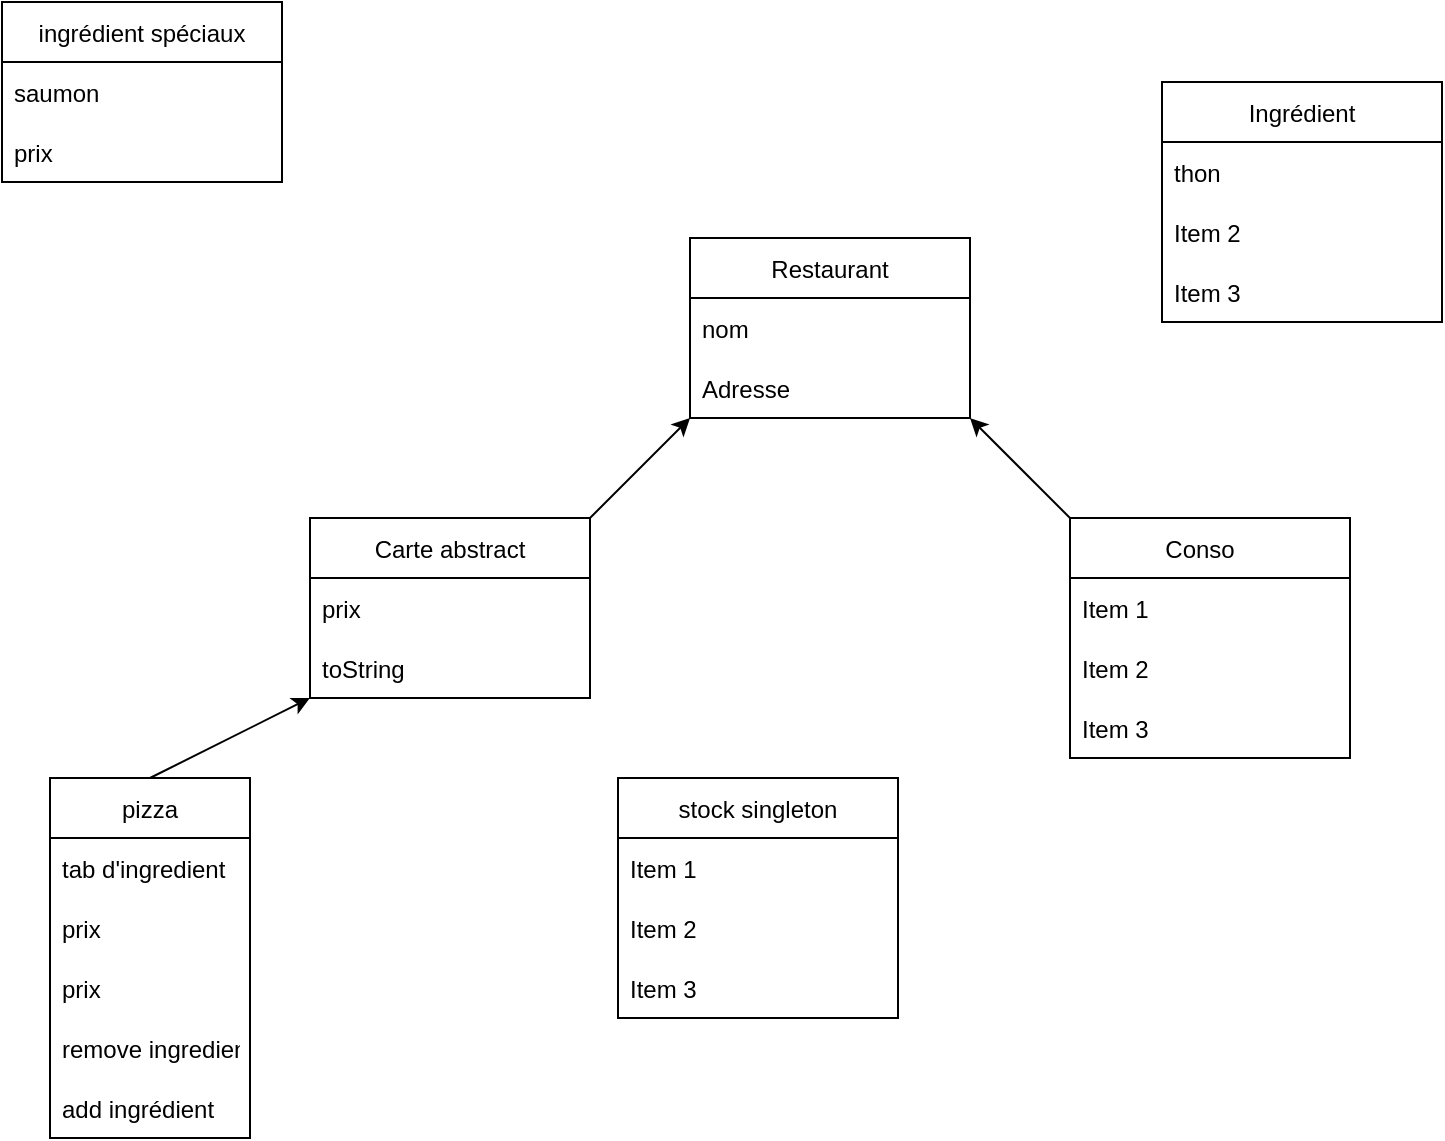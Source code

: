 <mxfile version="15.5.9" type="github">
  <diagram id="dnz7NC4ELnkSmJKeZdVx" name="Page-1">
    <mxGraphModel dx="1298" dy="728" grid="1" gridSize="10" guides="1" tooltips="1" connect="1" arrows="1" fold="1" page="1" pageScale="1" pageWidth="827" pageHeight="1169" math="0" shadow="0">
      <root>
        <mxCell id="0" />
        <mxCell id="1" parent="0" />
        <mxCell id="WwSt3Vy9eHyf2EimnQ9j-1" value="Restaurant" style="swimlane;fontStyle=0;childLayout=stackLayout;horizontal=1;startSize=30;horizontalStack=0;resizeParent=1;resizeParentMax=0;resizeLast=0;collapsible=1;marginBottom=0;" parent="1" vertex="1">
          <mxGeometry x="364" y="118" width="140" height="90" as="geometry" />
        </mxCell>
        <mxCell id="WwSt3Vy9eHyf2EimnQ9j-2" value="nom" style="text;strokeColor=none;fillColor=none;align=left;verticalAlign=middle;spacingLeft=4;spacingRight=4;overflow=hidden;points=[[0,0.5],[1,0.5]];portConstraint=eastwest;rotatable=0;" parent="WwSt3Vy9eHyf2EimnQ9j-1" vertex="1">
          <mxGeometry y="30" width="140" height="30" as="geometry" />
        </mxCell>
        <mxCell id="WwSt3Vy9eHyf2EimnQ9j-3" value="Adresse" style="text;strokeColor=none;fillColor=none;align=left;verticalAlign=middle;spacingLeft=4;spacingRight=4;overflow=hidden;points=[[0,0.5],[1,0.5]];portConstraint=eastwest;rotatable=0;" parent="WwSt3Vy9eHyf2EimnQ9j-1" vertex="1">
          <mxGeometry y="60" width="140" height="30" as="geometry" />
        </mxCell>
        <mxCell id="WwSt3Vy9eHyf2EimnQ9j-5" value="" style="endArrow=classic;html=1;rounded=0;" parent="1" edge="1">
          <mxGeometry width="50" height="50" relative="1" as="geometry">
            <mxPoint x="314" y="258" as="sourcePoint" />
            <mxPoint x="364" y="208" as="targetPoint" />
          </mxGeometry>
        </mxCell>
        <mxCell id="WwSt3Vy9eHyf2EimnQ9j-6" value="" style="endArrow=classic;html=1;rounded=0;" parent="1" edge="1">
          <mxGeometry width="50" height="50" relative="1" as="geometry">
            <mxPoint x="554" y="258" as="sourcePoint" />
            <mxPoint x="504" y="208" as="targetPoint" />
          </mxGeometry>
        </mxCell>
        <mxCell id="WwSt3Vy9eHyf2EimnQ9j-8" value="Carte abstract" style="swimlane;fontStyle=0;childLayout=stackLayout;horizontal=1;startSize=30;horizontalStack=0;resizeParent=1;resizeParentMax=0;resizeLast=0;collapsible=1;marginBottom=0;" parent="1" vertex="1">
          <mxGeometry x="174" y="258" width="140" height="90" as="geometry" />
        </mxCell>
        <mxCell id="WwSt3Vy9eHyf2EimnQ9j-10" value="prix" style="text;strokeColor=none;fillColor=none;align=left;verticalAlign=middle;spacingLeft=4;spacingRight=4;overflow=hidden;points=[[0,0.5],[1,0.5]];portConstraint=eastwest;rotatable=0;" parent="WwSt3Vy9eHyf2EimnQ9j-8" vertex="1">
          <mxGeometry y="30" width="140" height="30" as="geometry" />
        </mxCell>
        <mxCell id="WwSt3Vy9eHyf2EimnQ9j-11" value="toString" style="text;strokeColor=none;fillColor=none;align=left;verticalAlign=middle;spacingLeft=4;spacingRight=4;overflow=hidden;points=[[0,0.5],[1,0.5]];portConstraint=eastwest;rotatable=0;" parent="WwSt3Vy9eHyf2EimnQ9j-8" vertex="1">
          <mxGeometry y="60" width="140" height="30" as="geometry" />
        </mxCell>
        <mxCell id="WwSt3Vy9eHyf2EimnQ9j-12" value="Conso   " style="swimlane;fontStyle=0;childLayout=stackLayout;horizontal=1;startSize=30;horizontalStack=0;resizeParent=1;resizeParentMax=0;resizeLast=0;collapsible=1;marginBottom=0;" parent="1" vertex="1">
          <mxGeometry x="554" y="258" width="140" height="120" as="geometry" />
        </mxCell>
        <mxCell id="WwSt3Vy9eHyf2EimnQ9j-13" value="Item 1" style="text;strokeColor=none;fillColor=none;align=left;verticalAlign=middle;spacingLeft=4;spacingRight=4;overflow=hidden;points=[[0,0.5],[1,0.5]];portConstraint=eastwest;rotatable=0;" parent="WwSt3Vy9eHyf2EimnQ9j-12" vertex="1">
          <mxGeometry y="30" width="140" height="30" as="geometry" />
        </mxCell>
        <mxCell id="WwSt3Vy9eHyf2EimnQ9j-14" value="Item 2" style="text;strokeColor=none;fillColor=none;align=left;verticalAlign=middle;spacingLeft=4;spacingRight=4;overflow=hidden;points=[[0,0.5],[1,0.5]];portConstraint=eastwest;rotatable=0;" parent="WwSt3Vy9eHyf2EimnQ9j-12" vertex="1">
          <mxGeometry y="60" width="140" height="30" as="geometry" />
        </mxCell>
        <mxCell id="WwSt3Vy9eHyf2EimnQ9j-15" value="Item 3" style="text;strokeColor=none;fillColor=none;align=left;verticalAlign=middle;spacingLeft=4;spacingRight=4;overflow=hidden;points=[[0,0.5],[1,0.5]];portConstraint=eastwest;rotatable=0;" parent="WwSt3Vy9eHyf2EimnQ9j-12" vertex="1">
          <mxGeometry y="90" width="140" height="30" as="geometry" />
        </mxCell>
        <mxCell id="WwSt3Vy9eHyf2EimnQ9j-16" value="" style="endArrow=classic;html=1;rounded=0;exitX=0.5;exitY=0;exitDx=0;exitDy=0;" parent="1" source="WwSt3Vy9eHyf2EimnQ9j-17" edge="1">
          <mxGeometry width="50" height="50" relative="1" as="geometry">
            <mxPoint x="174" y="398" as="sourcePoint" />
            <mxPoint x="174" y="348" as="targetPoint" />
          </mxGeometry>
        </mxCell>
        <mxCell id="WwSt3Vy9eHyf2EimnQ9j-17" value="pizza" style="swimlane;fontStyle=0;childLayout=stackLayout;horizontal=1;startSize=30;horizontalStack=0;resizeParent=1;resizeParentMax=0;resizeLast=0;collapsible=1;marginBottom=0;" parent="1" vertex="1">
          <mxGeometry x="44" y="388" width="100" height="180" as="geometry" />
        </mxCell>
        <mxCell id="WwSt3Vy9eHyf2EimnQ9j-18" value="tab d&#39;ingredient " style="text;strokeColor=none;fillColor=none;align=left;verticalAlign=middle;spacingLeft=4;spacingRight=4;overflow=hidden;points=[[0,0.5],[1,0.5]];portConstraint=eastwest;rotatable=0;" parent="WwSt3Vy9eHyf2EimnQ9j-17" vertex="1">
          <mxGeometry y="30" width="100" height="30" as="geometry" />
        </mxCell>
        <mxCell id="WwSt3Vy9eHyf2EimnQ9j-19" value="prix" style="text;strokeColor=none;fillColor=none;align=left;verticalAlign=middle;spacingLeft=4;spacingRight=4;overflow=hidden;points=[[0,0.5],[1,0.5]];portConstraint=eastwest;rotatable=0;" parent="WwSt3Vy9eHyf2EimnQ9j-17" vertex="1">
          <mxGeometry y="60" width="100" height="30" as="geometry" />
        </mxCell>
        <mxCell id="TBpjH4CwkzBByB8snVsu-1" value="prix" style="text;strokeColor=none;fillColor=none;align=left;verticalAlign=middle;spacingLeft=4;spacingRight=4;overflow=hidden;points=[[0,0.5],[1,0.5]];portConstraint=eastwest;rotatable=0;" vertex="1" parent="WwSt3Vy9eHyf2EimnQ9j-17">
          <mxGeometry y="90" width="100" height="30" as="geometry" />
        </mxCell>
        <mxCell id="TBpjH4CwkzBByB8snVsu-2" value="remove ingredient" style="text;strokeColor=none;fillColor=none;align=left;verticalAlign=middle;spacingLeft=4;spacingRight=4;overflow=hidden;points=[[0,0.5],[1,0.5]];portConstraint=eastwest;rotatable=0;" vertex="1" parent="WwSt3Vy9eHyf2EimnQ9j-17">
          <mxGeometry y="120" width="100" height="30" as="geometry" />
        </mxCell>
        <mxCell id="TBpjH4CwkzBByB8snVsu-5" value="add ingrédient " style="text;strokeColor=none;fillColor=none;align=left;verticalAlign=middle;spacingLeft=4;spacingRight=4;overflow=hidden;points=[[0,0.5],[1,0.5]];portConstraint=eastwest;rotatable=0;" vertex="1" parent="WwSt3Vy9eHyf2EimnQ9j-17">
          <mxGeometry y="150" width="100" height="30" as="geometry" />
        </mxCell>
        <mxCell id="WwSt3Vy9eHyf2EimnQ9j-21" value="ingrédient spéciaux" style="swimlane;fontStyle=0;childLayout=stackLayout;horizontal=1;startSize=30;horizontalStack=0;resizeParent=1;resizeParentMax=0;resizeLast=0;collapsible=1;marginBottom=0;" parent="1" vertex="1">
          <mxGeometry x="20" width="140" height="90" as="geometry" />
        </mxCell>
        <mxCell id="WwSt3Vy9eHyf2EimnQ9j-23" value="saumon" style="text;strokeColor=none;fillColor=none;align=left;verticalAlign=middle;spacingLeft=4;spacingRight=4;overflow=hidden;points=[[0,0.5],[1,0.5]];portConstraint=eastwest;rotatable=0;" parent="WwSt3Vy9eHyf2EimnQ9j-21" vertex="1">
          <mxGeometry y="30" width="140" height="30" as="geometry" />
        </mxCell>
        <mxCell id="WwSt3Vy9eHyf2EimnQ9j-24" value="prix" style="text;strokeColor=none;fillColor=none;align=left;verticalAlign=middle;spacingLeft=4;spacingRight=4;overflow=hidden;points=[[0,0.5],[1,0.5]];portConstraint=eastwest;rotatable=0;" parent="WwSt3Vy9eHyf2EimnQ9j-21" vertex="1">
          <mxGeometry y="60" width="140" height="30" as="geometry" />
        </mxCell>
        <mxCell id="TBpjH4CwkzBByB8snVsu-7" value="stock singleton" style="swimlane;fontStyle=0;childLayout=stackLayout;horizontal=1;startSize=30;horizontalStack=0;resizeParent=1;resizeParentMax=0;resizeLast=0;collapsible=1;marginBottom=0;" vertex="1" parent="1">
          <mxGeometry x="328" y="388" width="140" height="120" as="geometry" />
        </mxCell>
        <mxCell id="TBpjH4CwkzBByB8snVsu-8" value="Item 1" style="text;strokeColor=none;fillColor=none;align=left;verticalAlign=middle;spacingLeft=4;spacingRight=4;overflow=hidden;points=[[0,0.5],[1,0.5]];portConstraint=eastwest;rotatable=0;" vertex="1" parent="TBpjH4CwkzBByB8snVsu-7">
          <mxGeometry y="30" width="140" height="30" as="geometry" />
        </mxCell>
        <mxCell id="TBpjH4CwkzBByB8snVsu-9" value="Item 2" style="text;strokeColor=none;fillColor=none;align=left;verticalAlign=middle;spacingLeft=4;spacingRight=4;overflow=hidden;points=[[0,0.5],[1,0.5]];portConstraint=eastwest;rotatable=0;" vertex="1" parent="TBpjH4CwkzBByB8snVsu-7">
          <mxGeometry y="60" width="140" height="30" as="geometry" />
        </mxCell>
        <mxCell id="TBpjH4CwkzBByB8snVsu-10" value="Item 3" style="text;strokeColor=none;fillColor=none;align=left;verticalAlign=middle;spacingLeft=4;spacingRight=4;overflow=hidden;points=[[0,0.5],[1,0.5]];portConstraint=eastwest;rotatable=0;" vertex="1" parent="TBpjH4CwkzBByB8snVsu-7">
          <mxGeometry y="90" width="140" height="30" as="geometry" />
        </mxCell>
        <mxCell id="TBpjH4CwkzBByB8snVsu-11" value="Ingrédient" style="swimlane;fontStyle=0;childLayout=stackLayout;horizontal=1;startSize=30;horizontalStack=0;resizeParent=1;resizeParentMax=0;resizeLast=0;collapsible=1;marginBottom=0;" vertex="1" parent="1">
          <mxGeometry x="600" y="40" width="140" height="120" as="geometry" />
        </mxCell>
        <mxCell id="TBpjH4CwkzBByB8snVsu-12" value="thon" style="text;strokeColor=none;fillColor=none;align=left;verticalAlign=middle;spacingLeft=4;spacingRight=4;overflow=hidden;points=[[0,0.5],[1,0.5]];portConstraint=eastwest;rotatable=0;" vertex="1" parent="TBpjH4CwkzBByB8snVsu-11">
          <mxGeometry y="30" width="140" height="30" as="geometry" />
        </mxCell>
        <mxCell id="TBpjH4CwkzBByB8snVsu-13" value="Item 2" style="text;strokeColor=none;fillColor=none;align=left;verticalAlign=middle;spacingLeft=4;spacingRight=4;overflow=hidden;points=[[0,0.5],[1,0.5]];portConstraint=eastwest;rotatable=0;" vertex="1" parent="TBpjH4CwkzBByB8snVsu-11">
          <mxGeometry y="60" width="140" height="30" as="geometry" />
        </mxCell>
        <mxCell id="TBpjH4CwkzBByB8snVsu-14" value="Item 3" style="text;strokeColor=none;fillColor=none;align=left;verticalAlign=middle;spacingLeft=4;spacingRight=4;overflow=hidden;points=[[0,0.5],[1,0.5]];portConstraint=eastwest;rotatable=0;" vertex="1" parent="TBpjH4CwkzBByB8snVsu-11">
          <mxGeometry y="90" width="140" height="30" as="geometry" />
        </mxCell>
      </root>
    </mxGraphModel>
  </diagram>
</mxfile>
